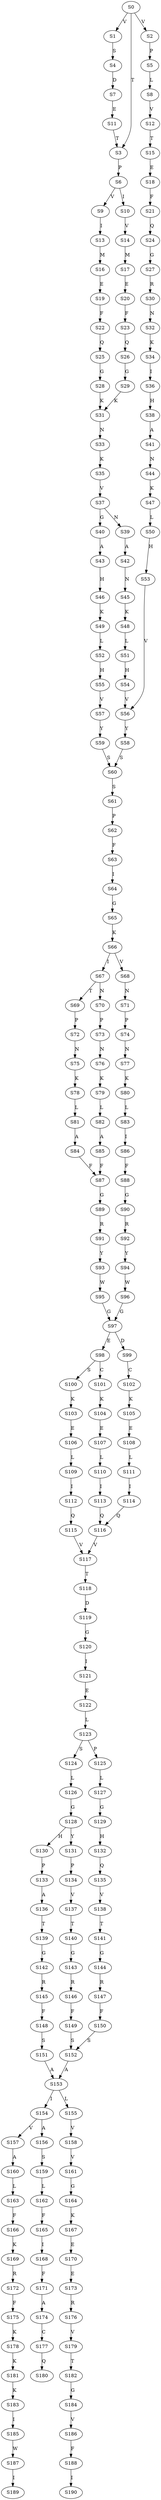 strict digraph  {
	S0 -> S1 [ label = V ];
	S0 -> S2 [ label = V ];
	S0 -> S3 [ label = T ];
	S1 -> S4 [ label = S ];
	S2 -> S5 [ label = P ];
	S3 -> S6 [ label = P ];
	S4 -> S7 [ label = D ];
	S5 -> S8 [ label = L ];
	S6 -> S9 [ label = V ];
	S6 -> S10 [ label = I ];
	S7 -> S11 [ label = E ];
	S8 -> S12 [ label = V ];
	S9 -> S13 [ label = I ];
	S10 -> S14 [ label = V ];
	S11 -> S3 [ label = T ];
	S12 -> S15 [ label = T ];
	S13 -> S16 [ label = M ];
	S14 -> S17 [ label = M ];
	S15 -> S18 [ label = E ];
	S16 -> S19 [ label = E ];
	S17 -> S20 [ label = E ];
	S18 -> S21 [ label = F ];
	S19 -> S22 [ label = F ];
	S20 -> S23 [ label = F ];
	S21 -> S24 [ label = Q ];
	S22 -> S25 [ label = Q ];
	S23 -> S26 [ label = Q ];
	S24 -> S27 [ label = G ];
	S25 -> S28 [ label = G ];
	S26 -> S29 [ label = G ];
	S27 -> S30 [ label = R ];
	S28 -> S31 [ label = K ];
	S29 -> S31 [ label = K ];
	S30 -> S32 [ label = N ];
	S31 -> S33 [ label = N ];
	S32 -> S34 [ label = K ];
	S33 -> S35 [ label = K ];
	S34 -> S36 [ label = I ];
	S35 -> S37 [ label = V ];
	S36 -> S38 [ label = H ];
	S37 -> S39 [ label = N ];
	S37 -> S40 [ label = G ];
	S38 -> S41 [ label = A ];
	S39 -> S42 [ label = A ];
	S40 -> S43 [ label = A ];
	S41 -> S44 [ label = N ];
	S42 -> S45 [ label = N ];
	S43 -> S46 [ label = H ];
	S44 -> S47 [ label = K ];
	S45 -> S48 [ label = K ];
	S46 -> S49 [ label = K ];
	S47 -> S50 [ label = L ];
	S48 -> S51 [ label = L ];
	S49 -> S52 [ label = L ];
	S50 -> S53 [ label = H ];
	S51 -> S54 [ label = H ];
	S52 -> S55 [ label = H ];
	S53 -> S56 [ label = V ];
	S54 -> S56 [ label = V ];
	S55 -> S57 [ label = V ];
	S56 -> S58 [ label = Y ];
	S57 -> S59 [ label = Y ];
	S58 -> S60 [ label = S ];
	S59 -> S60 [ label = S ];
	S60 -> S61 [ label = S ];
	S61 -> S62 [ label = P ];
	S62 -> S63 [ label = F ];
	S63 -> S64 [ label = I ];
	S64 -> S65 [ label = G ];
	S65 -> S66 [ label = K ];
	S66 -> S67 [ label = I ];
	S66 -> S68 [ label = V ];
	S67 -> S69 [ label = T ];
	S67 -> S70 [ label = N ];
	S68 -> S71 [ label = N ];
	S69 -> S72 [ label = P ];
	S70 -> S73 [ label = P ];
	S71 -> S74 [ label = P ];
	S72 -> S75 [ label = N ];
	S73 -> S76 [ label = N ];
	S74 -> S77 [ label = N ];
	S75 -> S78 [ label = K ];
	S76 -> S79 [ label = K ];
	S77 -> S80 [ label = K ];
	S78 -> S81 [ label = L ];
	S79 -> S82 [ label = L ];
	S80 -> S83 [ label = L ];
	S81 -> S84 [ label = A ];
	S82 -> S85 [ label = A ];
	S83 -> S86 [ label = I ];
	S84 -> S87 [ label = F ];
	S85 -> S87 [ label = F ];
	S86 -> S88 [ label = F ];
	S87 -> S89 [ label = G ];
	S88 -> S90 [ label = G ];
	S89 -> S91 [ label = R ];
	S90 -> S92 [ label = R ];
	S91 -> S93 [ label = Y ];
	S92 -> S94 [ label = Y ];
	S93 -> S95 [ label = W ];
	S94 -> S96 [ label = W ];
	S95 -> S97 [ label = G ];
	S96 -> S97 [ label = G ];
	S97 -> S98 [ label = E ];
	S97 -> S99 [ label = D ];
	S98 -> S100 [ label = S ];
	S98 -> S101 [ label = C ];
	S99 -> S102 [ label = C ];
	S100 -> S103 [ label = K ];
	S101 -> S104 [ label = K ];
	S102 -> S105 [ label = K ];
	S103 -> S106 [ label = E ];
	S104 -> S107 [ label = E ];
	S105 -> S108 [ label = E ];
	S106 -> S109 [ label = L ];
	S107 -> S110 [ label = L ];
	S108 -> S111 [ label = L ];
	S109 -> S112 [ label = I ];
	S110 -> S113 [ label = I ];
	S111 -> S114 [ label = I ];
	S112 -> S115 [ label = Q ];
	S113 -> S116 [ label = Q ];
	S114 -> S116 [ label = Q ];
	S115 -> S117 [ label = V ];
	S116 -> S117 [ label = V ];
	S117 -> S118 [ label = T ];
	S118 -> S119 [ label = D ];
	S119 -> S120 [ label = G ];
	S120 -> S121 [ label = I ];
	S121 -> S122 [ label = E ];
	S122 -> S123 [ label = L ];
	S123 -> S124 [ label = S ];
	S123 -> S125 [ label = P ];
	S124 -> S126 [ label = L ];
	S125 -> S127 [ label = L ];
	S126 -> S128 [ label = G ];
	S127 -> S129 [ label = G ];
	S128 -> S130 [ label = H ];
	S128 -> S131 [ label = Y ];
	S129 -> S132 [ label = H ];
	S130 -> S133 [ label = P ];
	S131 -> S134 [ label = P ];
	S132 -> S135 [ label = Q ];
	S133 -> S136 [ label = A ];
	S134 -> S137 [ label = V ];
	S135 -> S138 [ label = V ];
	S136 -> S139 [ label = T ];
	S137 -> S140 [ label = T ];
	S138 -> S141 [ label = T ];
	S139 -> S142 [ label = G ];
	S140 -> S143 [ label = G ];
	S141 -> S144 [ label = G ];
	S142 -> S145 [ label = R ];
	S143 -> S146 [ label = R ];
	S144 -> S147 [ label = R ];
	S145 -> S148 [ label = F ];
	S146 -> S149 [ label = F ];
	S147 -> S150 [ label = F ];
	S148 -> S151 [ label = S ];
	S149 -> S152 [ label = S ];
	S150 -> S152 [ label = S ];
	S151 -> S153 [ label = A ];
	S152 -> S153 [ label = A ];
	S153 -> S154 [ label = I ];
	S153 -> S155 [ label = L ];
	S154 -> S156 [ label = A ];
	S154 -> S157 [ label = V ];
	S155 -> S158 [ label = V ];
	S156 -> S159 [ label = S ];
	S157 -> S160 [ label = A ];
	S158 -> S161 [ label = V ];
	S159 -> S162 [ label = L ];
	S160 -> S163 [ label = L ];
	S161 -> S164 [ label = G ];
	S162 -> S165 [ label = F ];
	S163 -> S166 [ label = F ];
	S164 -> S167 [ label = K ];
	S165 -> S168 [ label = I ];
	S166 -> S169 [ label = K ];
	S167 -> S170 [ label = E ];
	S168 -> S171 [ label = F ];
	S169 -> S172 [ label = R ];
	S170 -> S173 [ label = E ];
	S171 -> S174 [ label = A ];
	S172 -> S175 [ label = F ];
	S173 -> S176 [ label = R ];
	S174 -> S177 [ label = C ];
	S175 -> S178 [ label = K ];
	S176 -> S179 [ label = V ];
	S177 -> S180 [ label = Q ];
	S178 -> S181 [ label = K ];
	S179 -> S182 [ label = T ];
	S181 -> S183 [ label = K ];
	S182 -> S184 [ label = G ];
	S183 -> S185 [ label = I ];
	S184 -> S186 [ label = V ];
	S185 -> S187 [ label = W ];
	S186 -> S188 [ label = F ];
	S187 -> S189 [ label = I ];
	S188 -> S190 [ label = I ];
}
